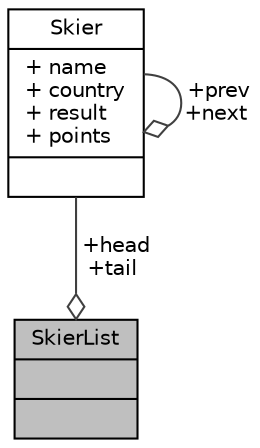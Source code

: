 digraph "SkierList"
{
 // LATEX_PDF_SIZE
  edge [fontname="Helvetica",fontsize="10",labelfontname="Helvetica",labelfontsize="10"];
  node [fontname="Helvetica",fontsize="10",shape=record];
  Node1 [label="{SkierList\n||}",height=0.2,width=0.4,color="black", fillcolor="grey75", style="filled", fontcolor="black",tooltip=" "];
  Node2 -> Node1 [color="grey25",fontsize="10",style="solid",label=" +head\n+tail" ,arrowhead="odiamond",fontname="Helvetica"];
  Node2 [label="{Skier\n|+ name\l+ country\l+ result\l+ points\l|}",height=0.2,width=0.4,color="black", fillcolor="white", style="filled",URL="$structSkier.html",tooltip=" "];
  Node2 -> Node2 [color="grey25",fontsize="10",style="solid",label=" +prev\n+next" ,arrowhead="odiamond",fontname="Helvetica"];
}
